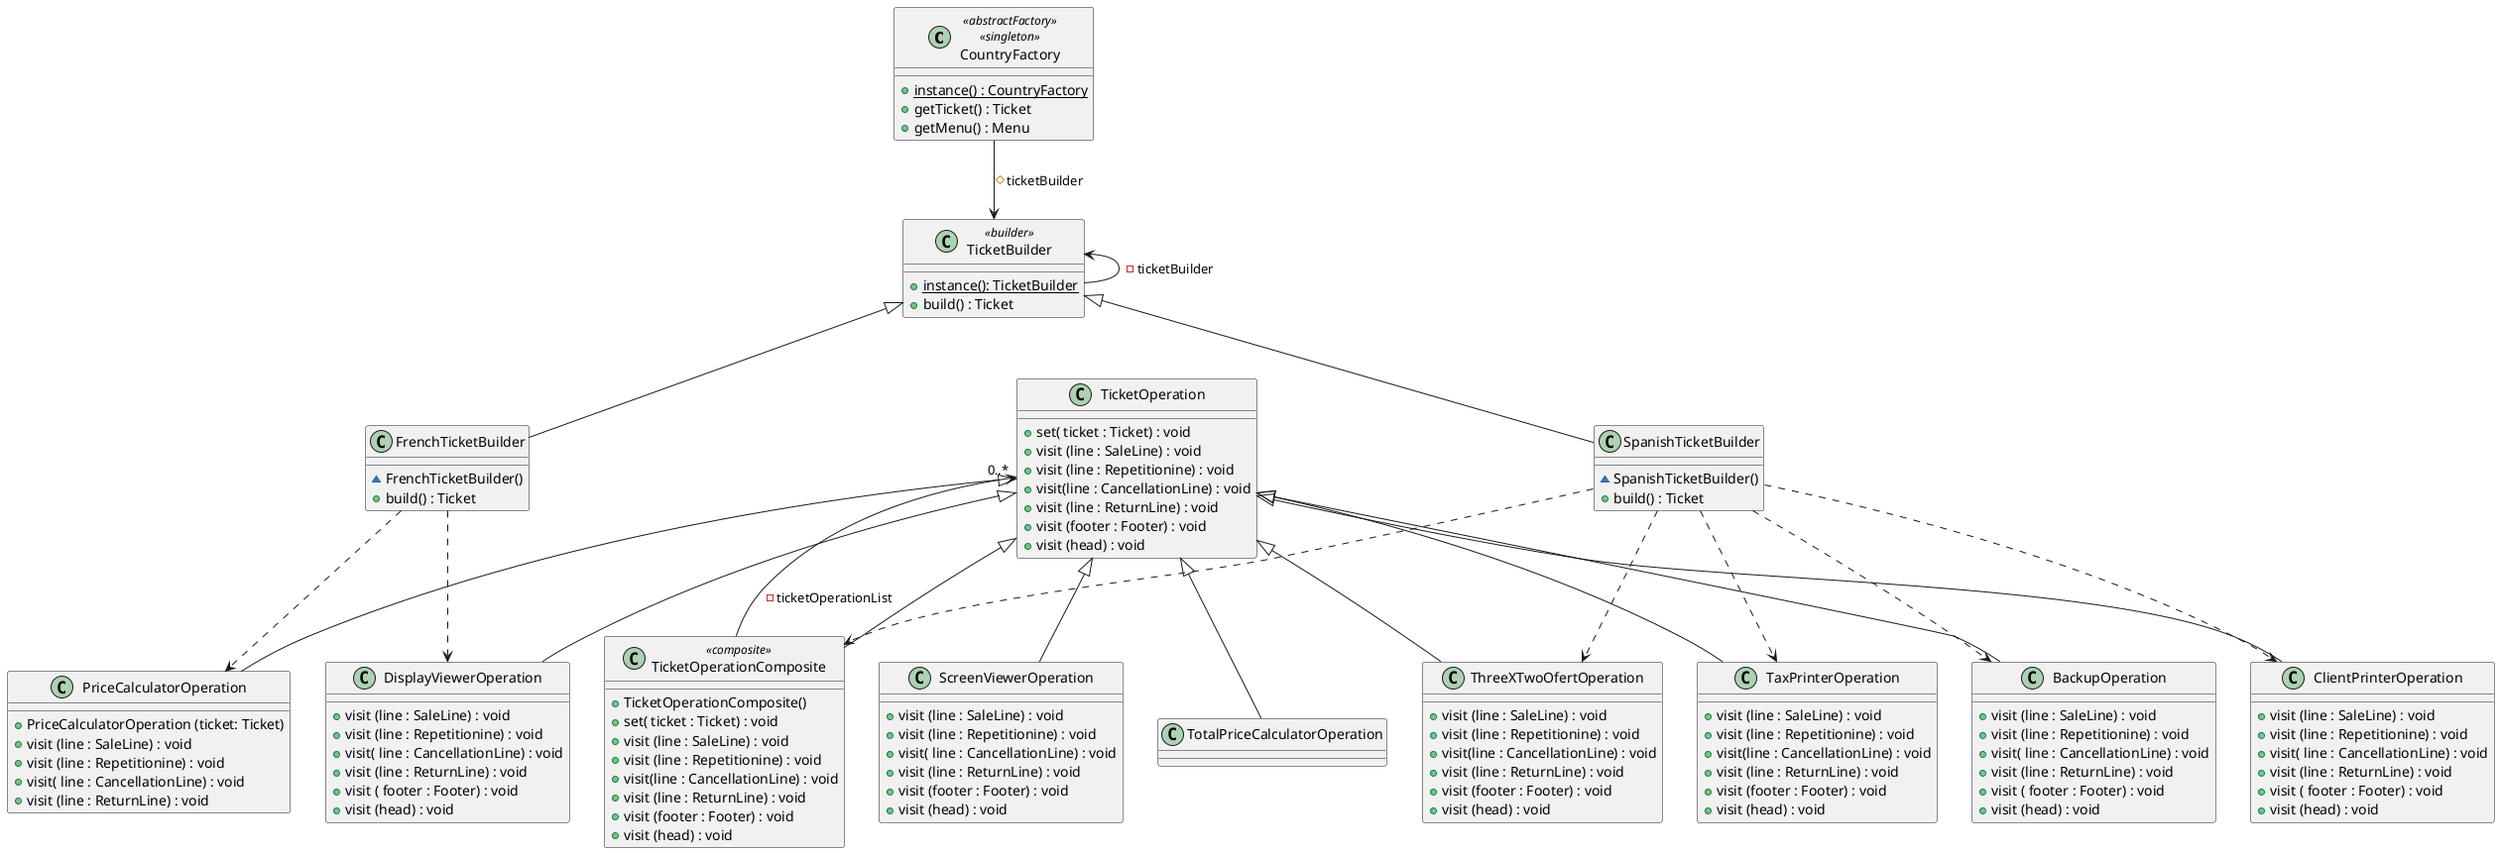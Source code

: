 @startuml builder

class CountryFactory <<abstractFactory>> <<singleton>> {
+{static} instance() : CountryFactory
+ getTicket() : Ticket
+ getMenu() : Menu
}

class TicketBuilder <<builder>> {
+{static}instance(): TicketBuilder
+ build() : Ticket
}

class TicketOperation {
+ set( ticket : Ticket) : void
+ visit (line : SaleLine) : void
+ visit (line : Repetitionine) : void
+ visit(line : CancellationLine) : void
+ visit (line : ReturnLine) : void
+ visit (footer : Footer) : void
+ visit (head) : void
}

class SpanishTicketBuilder {
~ SpanishTicketBuilder()
+ build() : Ticket
}

class FrenchTicketBuilder {
~ FrenchTicketBuilder()
+ build() : Ticket
}

class TicketOperationComposite <<composite>> {
+ TicketOperationComposite()
+ set( ticket : Ticket) : void
+ visit (line : SaleLine) : void
+ visit (line : Repetitionine) : void
+ visit(line : CancellationLine) : void
+ visit (line : ReturnLine) : void
+ visit (footer : Footer) : void
+ visit (head) : void
}

class TaxPrinterOperation {
+ visit (line : SaleLine) : void
+ visit (line : Repetitionine) : void
+ visit(line : CancellationLine) : void
+ visit (line : ReturnLine) : void
+ visit (footer : Footer) : void
+ visit (head) : void
}

class DisplayViewerOperation {
+ visit (line : SaleLine) : void
+ visit (line : Repetitionine) : void
+ visit( line : CancellationLine) : void
+ visit (line : ReturnLine) : void
+ visit ( footer : Footer) : void
+ visit (head) : void
}

class BackupOperation {
+ visit (line : SaleLine) : void
+ visit (line : Repetitionine) : void
+ visit( line : CancellationLine) : void
+ visit (line : ReturnLine) : void
+ visit ( footer : Footer) : void
+ visit (head) : void
}

class ClientPrinterOperation {
+ visit (line : SaleLine) : void
+ visit (line : Repetitionine) : void
+ visit( line : CancellationLine) : void
+ visit (line : ReturnLine) : void
+ visit ( footer : Footer) : void
+ visit (head) : void
}

class PriceCalculatorOperation {
+PriceCalculatorOperation (ticket: Ticket)
+ visit (line : SaleLine) : void
+ visit (line : Repetitionine) : void
+ visit( line : CancellationLine) : void
+ visit (line : ReturnLine) : void
}

class ThreeXTwoOfertOperation {
+ visit (line : SaleLine) : void
+ visit (line : Repetitionine) : void
+ visit(line : CancellationLine) : void
+ visit (line : ReturnLine) : void
+ visit (footer : Footer) : void
+ visit (head) : void
}

class ScreenViewerOperation {
+ visit (line : SaleLine) : void
+ visit (line : Repetitionine) : void
+ visit( line : CancellationLine) : void
+ visit (line : ReturnLine) : void
+ visit (footer : Footer) : void
+ visit (head) : void
}

class TotalPriceCalculatorOperation

CountryFactory --> TicketBuilder : #ticketBuilder
TicketBuilder <-- TicketBuilder :-ticketBuilder 
TicketBuilder <|-- SpanishTicketBuilder
TicketBuilder <|-- FrenchTicketBuilder
SpanishTicketBuilder ..> TicketOperationComposite
SpanishTicketBuilder ..> TaxPrinterOperation
FrenchTicketBuilder ..> DisplayViewerOperation
SpanishTicketBuilder ..> BackupOperation
SpanishTicketBuilder ..> ClientPrinterOperation
FrenchTicketBuilder ..> PriceCalculatorOperation
SpanishTicketBuilder ..> ThreeXTwoOfertOperation
TicketOperation "0..*" <-- TicketOperationComposite :-ticketOperationList
TicketOperation <|-- TicketOperationComposite
TicketOperation <|-- TaxPrinterOperation
TicketOperation <|-- DisplayViewerOperation
TicketOperation <|-- BackupOperation
TicketOperation <|-- ClientPrinterOperation
TicketOperation <|-- PriceCalculatorOperation
TicketOperation <|-- ThreeXTwoOfertOperation
TicketOperation <|-- ScreenViewerOperation
TicketOperation <|-- TotalPriceCalculatorOperation

@enduml